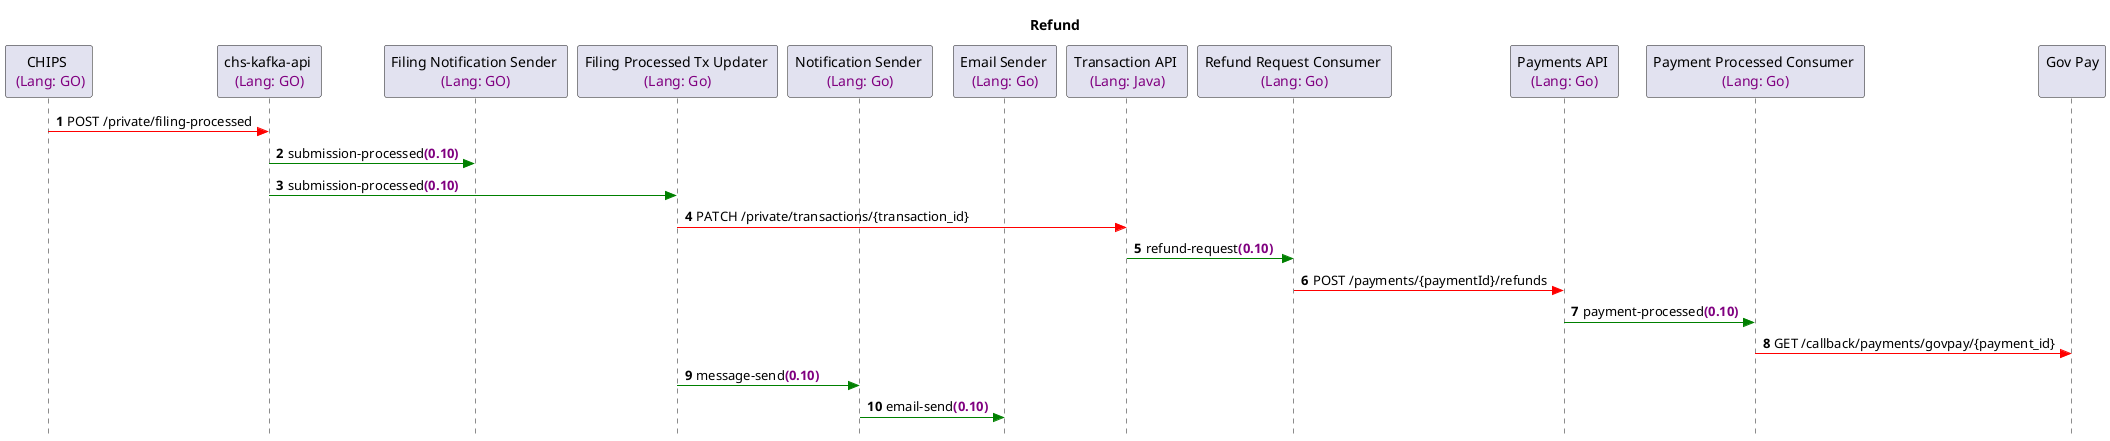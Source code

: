 @startuml refund
skinparam style strictuml
    title "Refund"

    !$COLOR_KAFKA = "#green"
    !$COLOR_HTTP = "#red"

    participant "CHIPS \n<font color=purple> (Lang: GO)" as chips
    participant "chs-kafka-api \n<font color=purple> (Lang: GO) " as chs_kafka_api
    participant "Filing Notification Sender \n<font color=purple>(Lang: GO)" as filing_notification
    participant "Filing Processed Tx Updater \n<font color=purple>(Lang: Go)" as filing_processed
    participant "Notification Sender \n<font color=purple>(Lang: Go)" as notification_sender
    participant "Email Sender \n<font color=purple>(Lang: Go)" as email_sender
    participant "Transaction API \n<font color=purple>(Lang: Java)" as transaction_api
    participant "Refund Request Consumer \n<font color=purple>(Lang: Go)" as refund_request_consumer
    participant "Payments API \n<font color=purple>(Lang: Go)" as payment_api
    participant "Payment Processed Consumer \n<font color=purple>(Lang: Go)" as payment_processed_consumer
    participant "Gov Pay\n" as gov_pay

    autonumber
    chips [$COLOR_HTTP]-> chs_kafka_api: POST /private/filing-processed
    chs_kafka_api [$COLOR_KAFKA]-> filing_notification: submission-processed<font color=purple>**(0.10)**
    chs_kafka_api [$COLOR_KAFKA]-> filing_processed: submission-processed<font color=purple>**(0.10)**
    filing_processed [$COLOR_HTTP]-> transaction_api: PATCH /private/transactions/{transaction_id}
    transaction_api [$COLOR_KAFKA]-> refund_request_consumer: refund-request<font color=purple>**(0.10)**
    refund_request_consumer [$COLOR_HTTP]-> payment_api: POST /payments/{paymentId}/refunds
    payment_api [$COLOR_KAFKA]-> payment_processed_consumer: payment-processed<font color=purple>**(0.10)**
    payment_processed_consumer [$COLOR_HTTP]-> gov_pay: GET /callback/payments/govpay/{payment_id}
    filing_processed [$COLOR_KAFKA]-> notification_sender: message-send<font color=purple>**(0.10)**
    notification_sender [$COLOR_KAFKA]-> email_sender: email-send<font color=purple>**(0.10)**
@enduml